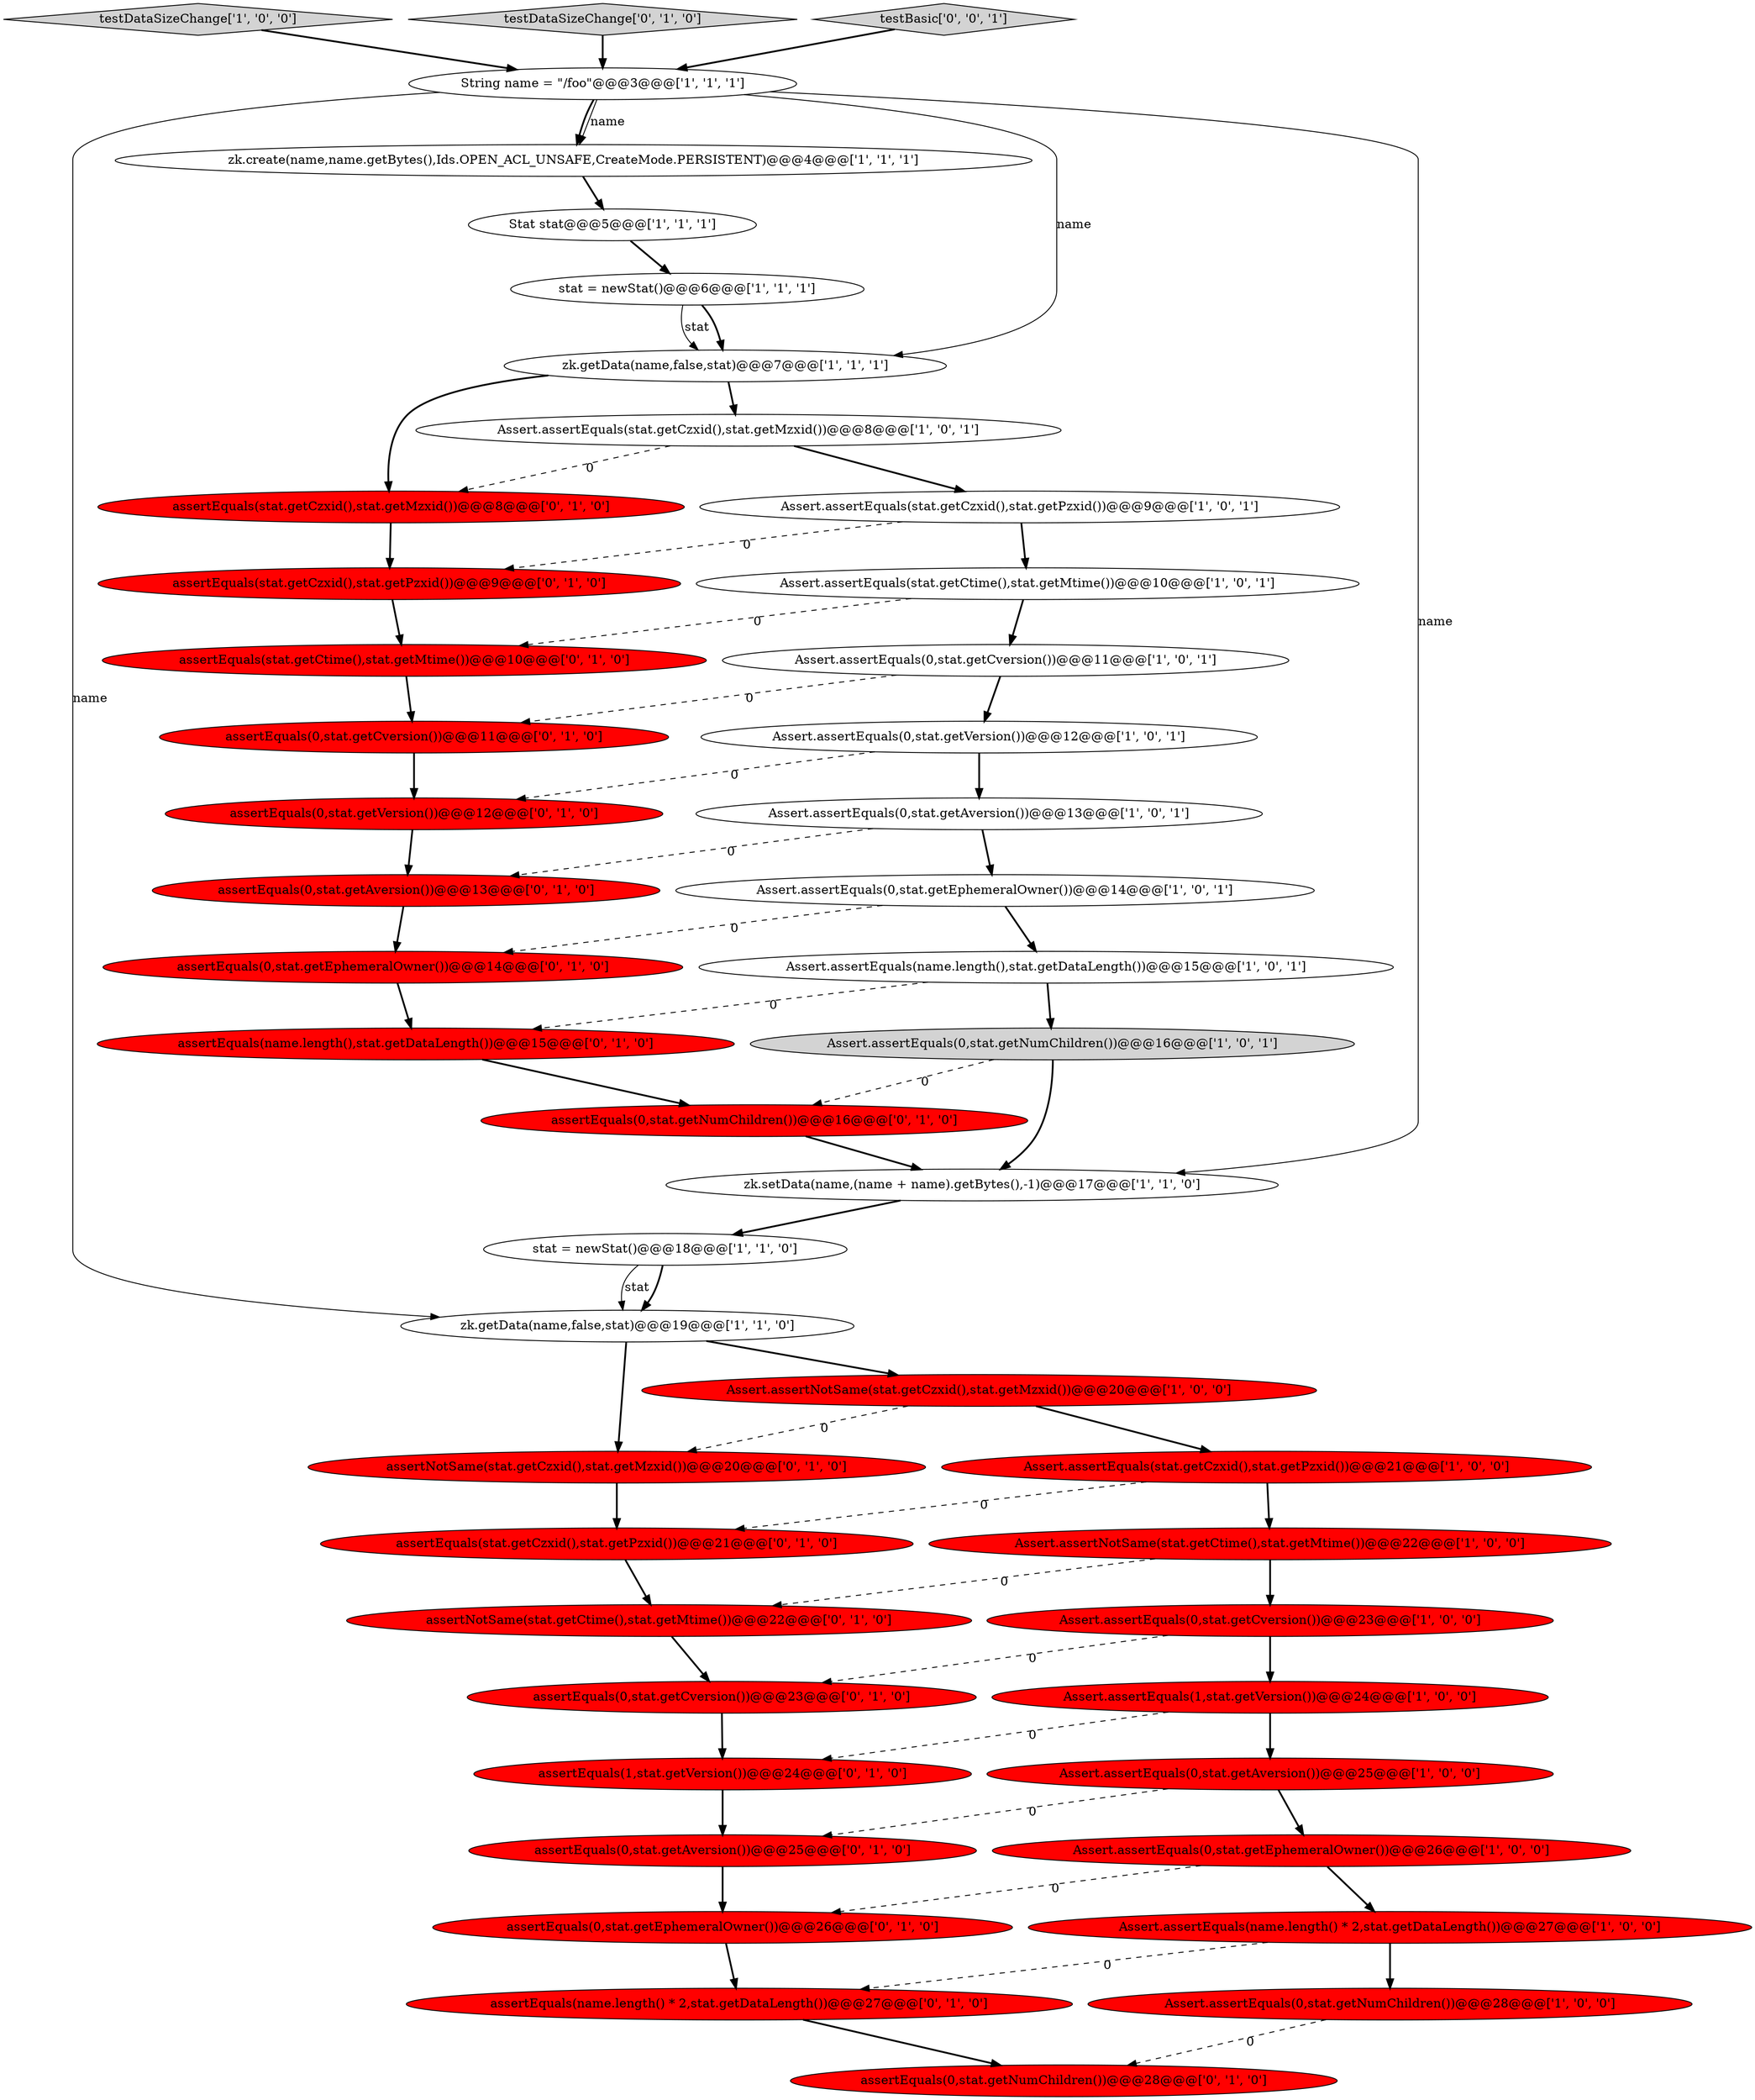 digraph {
41 [style = filled, label = "assertEquals(0,stat.getNumChildren())@@@16@@@['0', '1', '0']", fillcolor = red, shape = ellipse image = "AAA1AAABBB2BBB"];
40 [style = filled, label = "assertEquals(stat.getCzxid(),stat.getMzxid())@@@8@@@['0', '1', '0']", fillcolor = red, shape = ellipse image = "AAA1AAABBB2BBB"];
45 [style = filled, label = "assertEquals(0,stat.getAversion())@@@25@@@['0', '1', '0']", fillcolor = red, shape = ellipse image = "AAA1AAABBB2BBB"];
20 [style = filled, label = "zk.getData(name,false,stat)@@@19@@@['1', '1', '0']", fillcolor = white, shape = ellipse image = "AAA0AAABBB1BBB"];
8 [style = filled, label = "testDataSizeChange['1', '0', '0']", fillcolor = lightgray, shape = diamond image = "AAA0AAABBB1BBB"];
22 [style = filled, label = "Assert.assertEquals(0,stat.getAversion())@@@25@@@['1', '0', '0']", fillcolor = red, shape = ellipse image = "AAA1AAABBB1BBB"];
37 [style = filled, label = "assertEquals(name.length(),stat.getDataLength())@@@15@@@['0', '1', '0']", fillcolor = red, shape = ellipse image = "AAA1AAABBB2BBB"];
19 [style = filled, label = "Assert.assertNotSame(stat.getCtime(),stat.getMtime())@@@22@@@['1', '0', '0']", fillcolor = red, shape = ellipse image = "AAA1AAABBB1BBB"];
5 [style = filled, label = "Assert.assertEquals(0,stat.getCversion())@@@11@@@['1', '0', '1']", fillcolor = white, shape = ellipse image = "AAA0AAABBB1BBB"];
16 [style = filled, label = "Assert.assertEquals(name.length() * 2,stat.getDataLength())@@@27@@@['1', '0', '0']", fillcolor = red, shape = ellipse image = "AAA1AAABBB1BBB"];
0 [style = filled, label = "Stat stat@@@5@@@['1', '1', '1']", fillcolor = white, shape = ellipse image = "AAA0AAABBB1BBB"];
32 [style = filled, label = "assertEquals(0,stat.getVersion())@@@12@@@['0', '1', '0']", fillcolor = red, shape = ellipse image = "AAA1AAABBB2BBB"];
15 [style = filled, label = "Assert.assertEquals(0,stat.getNumChildren())@@@28@@@['1', '0', '0']", fillcolor = red, shape = ellipse image = "AAA1AAABBB1BBB"];
6 [style = filled, label = "Assert.assertEquals(0,stat.getNumChildren())@@@16@@@['1', '0', '1']", fillcolor = lightgray, shape = ellipse image = "AAA0AAABBB1BBB"];
28 [style = filled, label = "assertEquals(0,stat.getCversion())@@@23@@@['0', '1', '0']", fillcolor = red, shape = ellipse image = "AAA1AAABBB2BBB"];
38 [style = filled, label = "assertEquals(0,stat.getEphemeralOwner())@@@14@@@['0', '1', '0']", fillcolor = red, shape = ellipse image = "AAA1AAABBB2BBB"];
23 [style = filled, label = "Assert.assertEquals(stat.getCzxid(),stat.getPzxid())@@@21@@@['1', '0', '0']", fillcolor = red, shape = ellipse image = "AAA1AAABBB1BBB"];
35 [style = filled, label = "assertEquals(1,stat.getVersion())@@@24@@@['0', '1', '0']", fillcolor = red, shape = ellipse image = "AAA1AAABBB2BBB"];
1 [style = filled, label = "stat = newStat()@@@18@@@['1', '1', '0']", fillcolor = white, shape = ellipse image = "AAA0AAABBB1BBB"];
43 [style = filled, label = "assertEquals(stat.getCzxid(),stat.getPzxid())@@@21@@@['0', '1', '0']", fillcolor = red, shape = ellipse image = "AAA1AAABBB2BBB"];
42 [style = filled, label = "assertNotSame(stat.getCzxid(),stat.getMzxid())@@@20@@@['0', '1', '0']", fillcolor = red, shape = ellipse image = "AAA1AAABBB2BBB"];
31 [style = filled, label = "testDataSizeChange['0', '1', '0']", fillcolor = lightgray, shape = diamond image = "AAA0AAABBB2BBB"];
3 [style = filled, label = "Assert.assertEquals(stat.getCtime(),stat.getMtime())@@@10@@@['1', '0', '1']", fillcolor = white, shape = ellipse image = "AAA0AAABBB1BBB"];
46 [style = filled, label = "testBasic['0', '0', '1']", fillcolor = lightgray, shape = diamond image = "AAA0AAABBB3BBB"];
11 [style = filled, label = "Assert.assertEquals(stat.getCzxid(),stat.getMzxid())@@@8@@@['1', '0', '1']", fillcolor = white, shape = ellipse image = "AAA0AAABBB1BBB"];
26 [style = filled, label = "Assert.assertEquals(0,stat.getCversion())@@@23@@@['1', '0', '0']", fillcolor = red, shape = ellipse image = "AAA1AAABBB1BBB"];
30 [style = filled, label = "assertEquals(name.length() * 2,stat.getDataLength())@@@27@@@['0', '1', '0']", fillcolor = red, shape = ellipse image = "AAA1AAABBB2BBB"];
17 [style = filled, label = "stat = newStat()@@@6@@@['1', '1', '1']", fillcolor = white, shape = ellipse image = "AAA0AAABBB1BBB"];
25 [style = filled, label = "Assert.assertEquals(0,stat.getAversion())@@@13@@@['1', '0', '1']", fillcolor = white, shape = ellipse image = "AAA0AAABBB1BBB"];
12 [style = filled, label = "String name = \"/foo\"@@@3@@@['1', '1', '1']", fillcolor = white, shape = ellipse image = "AAA0AAABBB1BBB"];
13 [style = filled, label = "Assert.assertEquals(stat.getCzxid(),stat.getPzxid())@@@9@@@['1', '0', '1']", fillcolor = white, shape = ellipse image = "AAA0AAABBB1BBB"];
29 [style = filled, label = "assertEquals(stat.getCtime(),stat.getMtime())@@@10@@@['0', '1', '0']", fillcolor = red, shape = ellipse image = "AAA1AAABBB2BBB"];
18 [style = filled, label = "Assert.assertEquals(name.length(),stat.getDataLength())@@@15@@@['1', '0', '1']", fillcolor = white, shape = ellipse image = "AAA0AAABBB1BBB"];
21 [style = filled, label = "Assert.assertEquals(0,stat.getEphemeralOwner())@@@14@@@['1', '0', '1']", fillcolor = white, shape = ellipse image = "AAA0AAABBB1BBB"];
33 [style = filled, label = "assertEquals(0,stat.getNumChildren())@@@28@@@['0', '1', '0']", fillcolor = red, shape = ellipse image = "AAA1AAABBB2BBB"];
7 [style = filled, label = "Assert.assertEquals(1,stat.getVersion())@@@24@@@['1', '0', '0']", fillcolor = red, shape = ellipse image = "AAA1AAABBB1BBB"];
10 [style = filled, label = "zk.getData(name,false,stat)@@@7@@@['1', '1', '1']", fillcolor = white, shape = ellipse image = "AAA0AAABBB1BBB"];
44 [style = filled, label = "assertNotSame(stat.getCtime(),stat.getMtime())@@@22@@@['0', '1', '0']", fillcolor = red, shape = ellipse image = "AAA1AAABBB2BBB"];
24 [style = filled, label = "zk.setData(name,(name + name).getBytes(),-1)@@@17@@@['1', '1', '0']", fillcolor = white, shape = ellipse image = "AAA0AAABBB1BBB"];
36 [style = filled, label = "assertEquals(stat.getCzxid(),stat.getPzxid())@@@9@@@['0', '1', '0']", fillcolor = red, shape = ellipse image = "AAA1AAABBB2BBB"];
2 [style = filled, label = "zk.create(name,name.getBytes(),Ids.OPEN_ACL_UNSAFE,CreateMode.PERSISTENT)@@@4@@@['1', '1', '1']", fillcolor = white, shape = ellipse image = "AAA0AAABBB1BBB"];
14 [style = filled, label = "Assert.assertNotSame(stat.getCzxid(),stat.getMzxid())@@@20@@@['1', '0', '0']", fillcolor = red, shape = ellipse image = "AAA1AAABBB1BBB"];
34 [style = filled, label = "assertEquals(0,stat.getEphemeralOwner())@@@26@@@['0', '1', '0']", fillcolor = red, shape = ellipse image = "AAA1AAABBB2BBB"];
9 [style = filled, label = "Assert.assertEquals(0,stat.getVersion())@@@12@@@['1', '0', '1']", fillcolor = white, shape = ellipse image = "AAA0AAABBB1BBB"];
4 [style = filled, label = "Assert.assertEquals(0,stat.getEphemeralOwner())@@@26@@@['1', '0', '0']", fillcolor = red, shape = ellipse image = "AAA1AAABBB1BBB"];
27 [style = filled, label = "assertEquals(0,stat.getCversion())@@@11@@@['0', '1', '0']", fillcolor = red, shape = ellipse image = "AAA1AAABBB2BBB"];
39 [style = filled, label = "assertEquals(0,stat.getAversion())@@@13@@@['0', '1', '0']", fillcolor = red, shape = ellipse image = "AAA1AAABBB2BBB"];
3->29 [style = dashed, label="0"];
17->10 [style = bold, label=""];
16->15 [style = bold, label=""];
27->32 [style = bold, label=""];
42->43 [style = bold, label=""];
26->7 [style = bold, label=""];
30->33 [style = bold, label=""];
5->9 [style = bold, label=""];
41->24 [style = bold, label=""];
17->10 [style = solid, label="stat"];
46->12 [style = bold, label=""];
11->40 [style = dashed, label="0"];
13->36 [style = dashed, label="0"];
0->17 [style = bold, label=""];
36->29 [style = bold, label=""];
12->20 [style = solid, label="name"];
22->45 [style = dashed, label="0"];
37->41 [style = bold, label=""];
12->24 [style = solid, label="name"];
12->2 [style = solid, label="name"];
26->28 [style = dashed, label="0"];
1->20 [style = bold, label=""];
6->24 [style = bold, label=""];
20->14 [style = bold, label=""];
21->38 [style = dashed, label="0"];
34->30 [style = bold, label=""];
31->12 [style = bold, label=""];
21->18 [style = bold, label=""];
9->32 [style = dashed, label="0"];
22->4 [style = bold, label=""];
23->43 [style = dashed, label="0"];
19->44 [style = dashed, label="0"];
7->22 [style = bold, label=""];
29->27 [style = bold, label=""];
12->2 [style = bold, label=""];
3->5 [style = bold, label=""];
2->0 [style = bold, label=""];
28->35 [style = bold, label=""];
5->27 [style = dashed, label="0"];
13->3 [style = bold, label=""];
14->23 [style = bold, label=""];
16->30 [style = dashed, label="0"];
12->10 [style = solid, label="name"];
18->6 [style = bold, label=""];
40->36 [style = bold, label=""];
38->37 [style = bold, label=""];
1->20 [style = solid, label="stat"];
19->26 [style = bold, label=""];
9->25 [style = bold, label=""];
23->19 [style = bold, label=""];
11->13 [style = bold, label=""];
44->28 [style = bold, label=""];
6->41 [style = dashed, label="0"];
14->42 [style = dashed, label="0"];
18->37 [style = dashed, label="0"];
7->35 [style = dashed, label="0"];
10->40 [style = bold, label=""];
39->38 [style = bold, label=""];
20->42 [style = bold, label=""];
35->45 [style = bold, label=""];
4->34 [style = dashed, label="0"];
15->33 [style = dashed, label="0"];
32->39 [style = bold, label=""];
24->1 [style = bold, label=""];
43->44 [style = bold, label=""];
45->34 [style = bold, label=""];
8->12 [style = bold, label=""];
25->39 [style = dashed, label="0"];
4->16 [style = bold, label=""];
25->21 [style = bold, label=""];
10->11 [style = bold, label=""];
}
